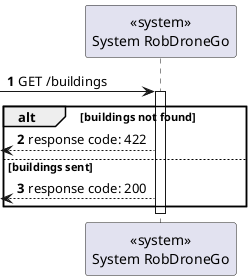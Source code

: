 @startuml
autonumber


participant "<<system>>\nSystem RobDroneGo" as sys

 [-> sys: GET /buildings

activate sys
alt buildings not found
    [<--sys : response code: 422
else buildings sent
    [<--sys : response code: 200
end
deactivate sys


@enduml
